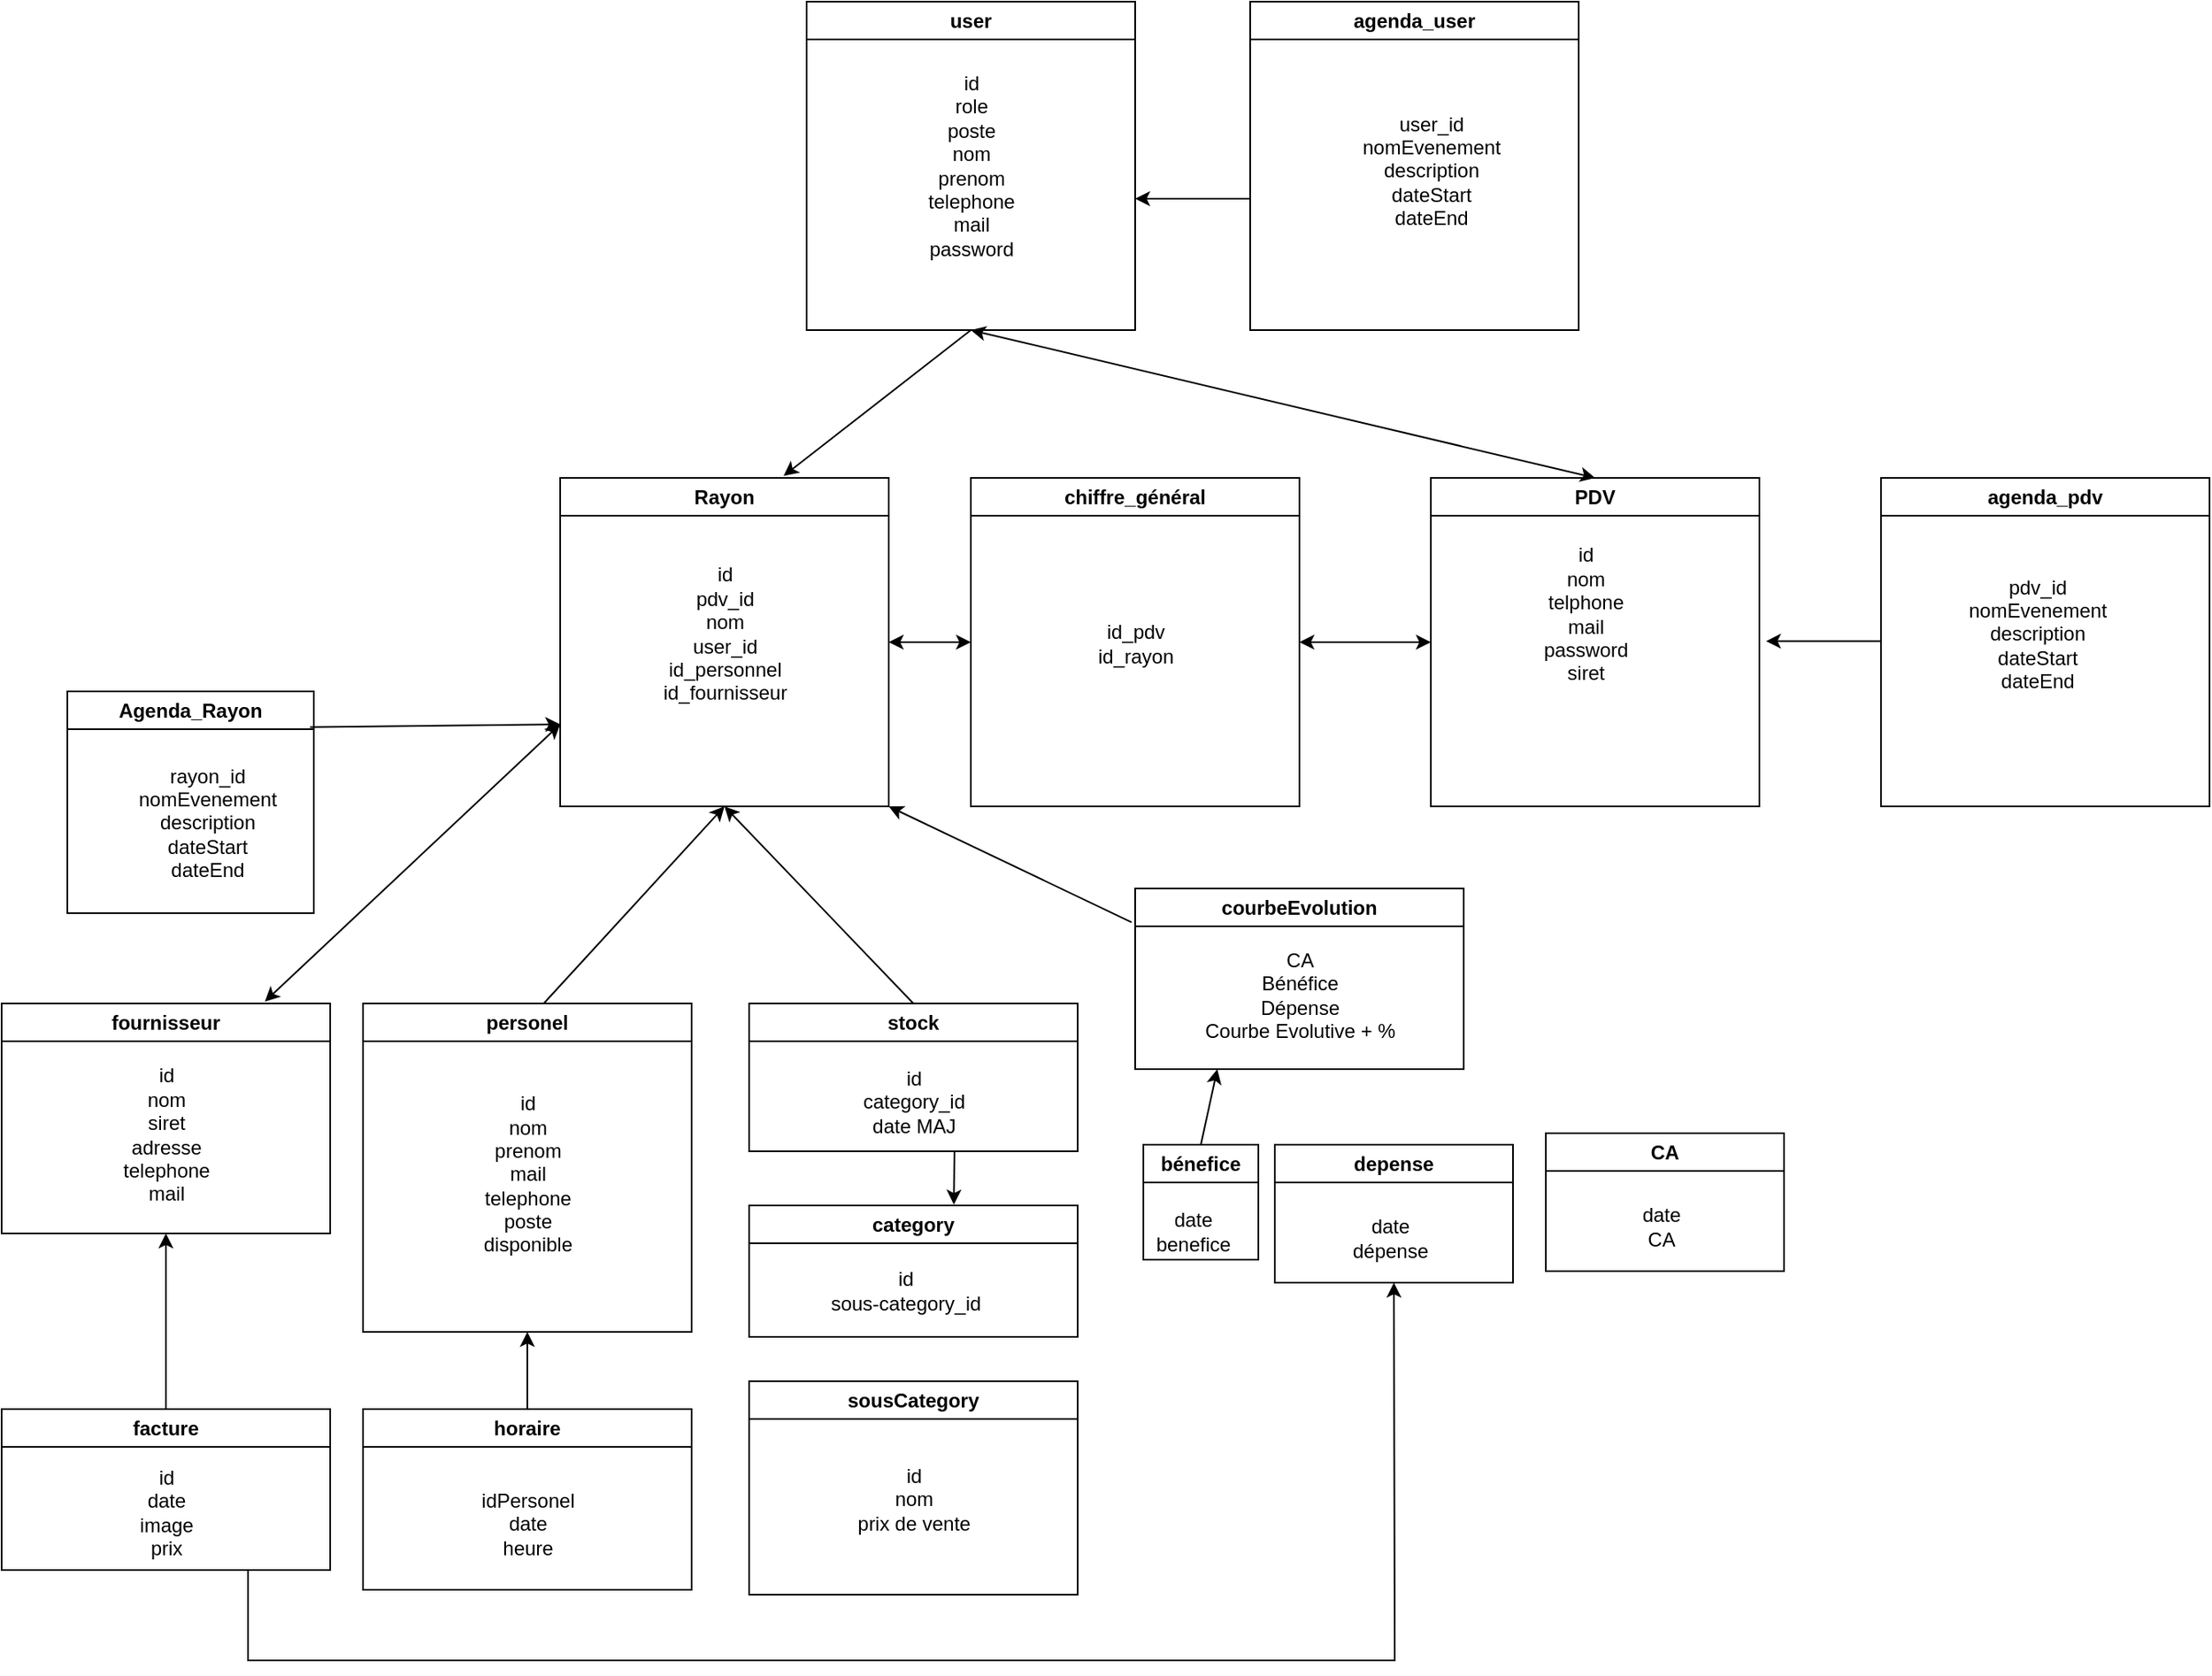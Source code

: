 <mxfile version="25.0.1">
  <diagram name="Page-1" id="rGTRCulJfiBm-AP48s3k">
    <mxGraphModel dx="2514" dy="920" grid="1" gridSize="10" guides="1" tooltips="1" connect="1" arrows="1" fold="1" page="1" pageScale="1" pageWidth="827" pageHeight="1169" math="0" shadow="0">
      <root>
        <mxCell id="0" />
        <mxCell id="1" parent="0" />
        <mxCell id="927_MgepjLK5iYnM9Jvt-1" value="user" style="swimlane;whiteSpace=wrap;html=1;" vertex="1" parent="1">
          <mxGeometry x="-320" y="30" width="200" height="200" as="geometry" />
        </mxCell>
        <mxCell id="927_MgepjLK5iYnM9Jvt-26" value="&lt;div&gt;id&lt;/div&gt;&lt;div&gt;role&lt;/div&gt;&lt;div&gt;poste&lt;/div&gt;&lt;div&gt;nom&lt;/div&gt;&lt;div&gt;prenom&lt;/div&gt;&lt;div&gt;telephone&lt;/div&gt;&lt;div&gt;mail&lt;br&gt;&lt;/div&gt;&lt;div&gt;password&lt;br&gt;&lt;/div&gt;" style="text;html=1;align=center;verticalAlign=middle;resizable=0;points=[];autosize=1;strokeColor=none;fillColor=none;" vertex="1" parent="927_MgepjLK5iYnM9Jvt-1">
          <mxGeometry x="60" y="35" width="80" height="130" as="geometry" />
        </mxCell>
        <mxCell id="927_MgepjLK5iYnM9Jvt-37" value="" style="endArrow=classic;html=1;rounded=0;entryX=0.68;entryY=-0.006;entryDx=0;entryDy=0;entryPerimeter=0;" edge="1" parent="927_MgepjLK5iYnM9Jvt-1" target="927_MgepjLK5iYnM9Jvt-10">
          <mxGeometry width="50" height="50" relative="1" as="geometry">
            <mxPoint x="100" y="200" as="sourcePoint" />
            <mxPoint x="150" y="150" as="targetPoint" />
          </mxGeometry>
        </mxCell>
        <mxCell id="927_MgepjLK5iYnM9Jvt-2" value="&lt;div&gt;stock&lt;/div&gt;" style="swimlane;whiteSpace=wrap;html=1;" vertex="1" parent="1">
          <mxGeometry x="-355" y="640" width="200" height="90" as="geometry" />
        </mxCell>
        <mxCell id="927_MgepjLK5iYnM9Jvt-48" value="&lt;div&gt;id&lt;/div&gt;&lt;div&gt;category_id&lt;/div&gt;&lt;div&gt;date MAJ&lt;/div&gt;" style="text;html=1;align=center;verticalAlign=middle;resizable=0;points=[];autosize=1;strokeColor=none;fillColor=none;" vertex="1" parent="927_MgepjLK5iYnM9Jvt-2">
          <mxGeometry x="55" y="30" width="90" height="60" as="geometry" />
        </mxCell>
        <mxCell id="927_MgepjLK5iYnM9Jvt-5" value="PDV" style="swimlane;whiteSpace=wrap;html=1;" vertex="1" parent="1">
          <mxGeometry x="60" y="320" width="200" height="200" as="geometry" />
        </mxCell>
        <mxCell id="927_MgepjLK5iYnM9Jvt-7" value="&lt;div&gt;category&lt;/div&gt;" style="swimlane;whiteSpace=wrap;html=1;" vertex="1" parent="1">
          <mxGeometry x="-355" y="763" width="200" height="80" as="geometry" />
        </mxCell>
        <mxCell id="927_MgepjLK5iYnM9Jvt-52" value="&lt;div&gt;id&lt;/div&gt;&lt;div&gt;sous-category_id&lt;br&gt;&lt;/div&gt;" style="text;html=1;align=center;verticalAlign=middle;resizable=0;points=[];autosize=1;strokeColor=none;fillColor=none;" vertex="1" parent="927_MgepjLK5iYnM9Jvt-7">
          <mxGeometry x="35" y="32" width="120" height="40" as="geometry" />
        </mxCell>
        <mxCell id="927_MgepjLK5iYnM9Jvt-8" value="courbeEvolution" style="swimlane;whiteSpace=wrap;html=1;startSize=23;" vertex="1" parent="1">
          <mxGeometry x="-120" y="570" width="200" height="110" as="geometry" />
        </mxCell>
        <mxCell id="927_MgepjLK5iYnM9Jvt-9" value="&lt;div&gt;CA&lt;/div&gt;&lt;div&gt;Bénéfice&lt;/div&gt;&lt;div&gt;Dépense&lt;/div&gt;&lt;div&gt;Courbe Evolutive + %&lt;br&gt;&lt;/div&gt;" style="text;html=1;align=center;verticalAlign=middle;resizable=0;points=[];autosize=1;strokeColor=none;fillColor=none;" vertex="1" parent="927_MgepjLK5iYnM9Jvt-8">
          <mxGeometry x="30" y="30" width="140" height="70" as="geometry" />
        </mxCell>
        <mxCell id="927_MgepjLK5iYnM9Jvt-10" value="Rayon" style="swimlane;whiteSpace=wrap;html=1;" vertex="1" parent="1">
          <mxGeometry x="-470" y="320" width="200" height="200" as="geometry" />
        </mxCell>
        <mxCell id="927_MgepjLK5iYnM9Jvt-40" value="&lt;div&gt;id&lt;/div&gt;&lt;div&gt;pdv_id&lt;/div&gt;&lt;div&gt;nom&lt;/div&gt;&lt;div&gt;user_id&lt;br&gt;&lt;/div&gt;&lt;div&gt;id_personnel&lt;br&gt;&lt;/div&gt;&lt;div&gt;id_fournisseur&lt;br&gt;&lt;/div&gt;" style="text;html=1;align=center;verticalAlign=middle;resizable=0;points=[];autosize=1;strokeColor=none;fillColor=none;" vertex="1" parent="927_MgepjLK5iYnM9Jvt-10">
          <mxGeometry x="50" y="45" width="100" height="100" as="geometry" />
        </mxCell>
        <mxCell id="927_MgepjLK5iYnM9Jvt-11" value="personel" style="swimlane;whiteSpace=wrap;html=1;" vertex="1" parent="1">
          <mxGeometry x="-590" y="640" width="200" height="200" as="geometry" />
        </mxCell>
        <mxCell id="927_MgepjLK5iYnM9Jvt-13" value="Agenda_Rayon" style="swimlane;whiteSpace=wrap;html=1;" vertex="1" parent="1">
          <mxGeometry x="-770" y="450" width="150" height="135" as="geometry" />
        </mxCell>
        <mxCell id="927_MgepjLK5iYnM9Jvt-46" value="&lt;div&gt;rayon_id&lt;/div&gt;&lt;div&gt;nomEvenement&lt;/div&gt;&lt;div&gt;description&lt;br&gt;&lt;/div&gt;&lt;div&gt;dateStart&lt;/div&gt;&lt;div&gt;dateEnd&lt;br&gt;&lt;/div&gt;" style="text;html=1;align=center;verticalAlign=middle;resizable=0;points=[];autosize=1;strokeColor=none;fillColor=none;" vertex="1" parent="927_MgepjLK5iYnM9Jvt-13">
          <mxGeometry x="30" y="35" width="110" height="90" as="geometry" />
        </mxCell>
        <mxCell id="927_MgepjLK5iYnM9Jvt-14" value="sousCategory" style="swimlane;whiteSpace=wrap;html=1;" vertex="1" parent="1">
          <mxGeometry x="-355" y="870" width="200" height="130" as="geometry" />
        </mxCell>
        <mxCell id="927_MgepjLK5iYnM9Jvt-69" value="&lt;div&gt;id&lt;/div&gt;&lt;div&gt;nom&lt;/div&gt;&lt;div&gt;prix de vente&lt;br&gt;&lt;/div&gt;" style="text;html=1;align=center;verticalAlign=middle;resizable=0;points=[];autosize=1;strokeColor=none;fillColor=none;" vertex="1" parent="927_MgepjLK5iYnM9Jvt-14">
          <mxGeometry x="55" y="42" width="90" height="60" as="geometry" />
        </mxCell>
        <mxCell id="927_MgepjLK5iYnM9Jvt-15" value="facture" style="swimlane;whiteSpace=wrap;html=1;" vertex="1" parent="1">
          <mxGeometry x="-810" y="887" width="200" height="98" as="geometry" />
        </mxCell>
        <mxCell id="927_MgepjLK5iYnM9Jvt-57" value="&lt;div&gt;id&lt;/div&gt;&lt;div&gt;date&lt;/div&gt;&lt;div&gt;image&lt;/div&gt;&lt;div&gt;prix&lt;br&gt;&lt;/div&gt;" style="text;html=1;align=center;verticalAlign=middle;resizable=0;points=[];autosize=1;strokeColor=none;fillColor=none;" vertex="1" parent="927_MgepjLK5iYnM9Jvt-15">
          <mxGeometry x="70" y="28" width="60" height="70" as="geometry" />
        </mxCell>
        <mxCell id="927_MgepjLK5iYnM9Jvt-16" value="horaire" style="swimlane;whiteSpace=wrap;html=1;" vertex="1" parent="1">
          <mxGeometry x="-590" y="887" width="200" height="110" as="geometry" />
        </mxCell>
        <mxCell id="927_MgepjLK5iYnM9Jvt-50" value="&lt;div&gt;idPersonel&lt;/div&gt;&lt;div&gt;date&lt;/div&gt;&lt;div&gt;heure&lt;br&gt;&lt;/div&gt;" style="text;html=1;align=center;verticalAlign=middle;resizable=0;points=[];autosize=1;strokeColor=none;fillColor=none;" vertex="1" parent="927_MgepjLK5iYnM9Jvt-16">
          <mxGeometry x="60" y="40" width="80" height="60" as="geometry" />
        </mxCell>
        <mxCell id="927_MgepjLK5iYnM9Jvt-21" value="&lt;div&gt;agenda_user&lt;/div&gt;" style="swimlane;whiteSpace=wrap;html=1;" vertex="1" parent="1">
          <mxGeometry x="-50" y="30" width="200" height="200" as="geometry" />
        </mxCell>
        <mxCell id="927_MgepjLK5iYnM9Jvt-30" value="" style="endArrow=classic;html=1;rounded=0;" edge="1" parent="927_MgepjLK5iYnM9Jvt-21">
          <mxGeometry width="50" height="50" relative="1" as="geometry">
            <mxPoint y="120" as="sourcePoint" />
            <mxPoint x="-70" y="120" as="targetPoint" />
          </mxGeometry>
        </mxCell>
        <mxCell id="927_MgepjLK5iYnM9Jvt-22" value="agenda_pdv" style="swimlane;whiteSpace=wrap;html=1;" vertex="1" parent="1">
          <mxGeometry x="334" y="320" width="200" height="200" as="geometry" />
        </mxCell>
        <mxCell id="927_MgepjLK5iYnM9Jvt-28" value="&lt;div&gt;pdv_id&lt;/div&gt;&lt;div&gt;nomEvenement&lt;/div&gt;&lt;div&gt;description&lt;br&gt;&lt;/div&gt;&lt;div&gt;dateStart&lt;/div&gt;&lt;div&gt;dateEnd&lt;br&gt;&lt;/div&gt;" style="text;html=1;align=center;verticalAlign=middle;resizable=0;points=[];autosize=1;strokeColor=none;fillColor=none;" vertex="1" parent="927_MgepjLK5iYnM9Jvt-22">
          <mxGeometry x="40" y="50" width="110" height="90" as="geometry" />
        </mxCell>
        <mxCell id="927_MgepjLK5iYnM9Jvt-25" value="fournisseur" style="swimlane;whiteSpace=wrap;html=1;" vertex="1" parent="1">
          <mxGeometry x="-810" y="640" width="200" height="140" as="geometry" />
        </mxCell>
        <mxCell id="927_MgepjLK5iYnM9Jvt-55" value="&lt;div&gt;id&lt;/div&gt;&lt;div&gt;nom&lt;/div&gt;&lt;div&gt;siret&lt;br&gt;&lt;/div&gt;&lt;div&gt;adresse&lt;/div&gt;&lt;div&gt;telephone&lt;/div&gt;&lt;div&gt;mail&lt;br&gt;&lt;/div&gt;" style="text;html=1;align=center;verticalAlign=middle;resizable=0;points=[];autosize=1;strokeColor=none;fillColor=none;" vertex="1" parent="927_MgepjLK5iYnM9Jvt-25">
          <mxGeometry x="60" y="30" width="80" height="100" as="geometry" />
        </mxCell>
        <mxCell id="927_MgepjLK5iYnM9Jvt-27" value="&lt;div&gt;user_id&lt;/div&gt;&lt;div&gt;nomEvenement&lt;/div&gt;&lt;div&gt;description&lt;br&gt;&lt;/div&gt;&lt;div&gt;dateStart&lt;/div&gt;&lt;div&gt;dateEnd&lt;br&gt;&lt;/div&gt;" style="text;html=1;align=center;verticalAlign=middle;resizable=0;points=[];autosize=1;strokeColor=none;fillColor=none;" vertex="1" parent="1">
          <mxGeometry x="5" y="88" width="110" height="90" as="geometry" />
        </mxCell>
        <mxCell id="927_MgepjLK5iYnM9Jvt-29" value="&lt;div&gt;id&lt;/div&gt;&lt;div&gt;nom&lt;/div&gt;&lt;div&gt;telphone&lt;/div&gt;&lt;div&gt;mail&lt;/div&gt;&lt;div&gt;password&lt;br&gt;&lt;/div&gt;&lt;div&gt;siret&lt;br&gt;&lt;/div&gt;" style="text;html=1;align=center;verticalAlign=middle;resizable=0;points=[];autosize=1;strokeColor=none;fillColor=none;" vertex="1" parent="1">
          <mxGeometry x="114" y="353" width="80" height="100" as="geometry" />
        </mxCell>
        <mxCell id="927_MgepjLK5iYnM9Jvt-32" value="" style="endArrow=classic;html=1;rounded=0;" edge="1" parent="1">
          <mxGeometry width="50" height="50" relative="1" as="geometry">
            <mxPoint x="334" y="419.41" as="sourcePoint" />
            <mxPoint x="264" y="419.41" as="targetPoint" />
          </mxGeometry>
        </mxCell>
        <mxCell id="927_MgepjLK5iYnM9Jvt-38" value="" style="endArrow=classic;startArrow=classic;html=1;rounded=0;entryX=0.5;entryY=0;entryDx=0;entryDy=0;exitX=0.5;exitY=1;exitDx=0;exitDy=0;" edge="1" parent="1" source="927_MgepjLK5iYnM9Jvt-1" target="927_MgepjLK5iYnM9Jvt-5">
          <mxGeometry width="50" height="50" relative="1" as="geometry">
            <mxPoint x="-140" y="430" as="sourcePoint" />
            <mxPoint x="-90" y="380" as="targetPoint" />
          </mxGeometry>
        </mxCell>
        <mxCell id="927_MgepjLK5iYnM9Jvt-39" value="" style="endArrow=classic;startArrow=classic;html=1;rounded=0;exitX=1;exitY=0.5;exitDx=0;exitDy=0;entryX=0;entryY=0.5;entryDx=0;entryDy=0;" edge="1" parent="1" source="927_MgepjLK5iYnM9Jvt-10" target="927_MgepjLK5iYnM9Jvt-41">
          <mxGeometry width="50" height="50" relative="1" as="geometry">
            <mxPoint x="-140" y="430" as="sourcePoint" />
            <mxPoint x="-140" y="420" as="targetPoint" />
          </mxGeometry>
        </mxCell>
        <mxCell id="927_MgepjLK5iYnM9Jvt-41" value="chiffre_général" style="swimlane;whiteSpace=wrap;html=1;" vertex="1" parent="1">
          <mxGeometry x="-220" y="320" width="200" height="200" as="geometry" />
        </mxCell>
        <mxCell id="927_MgepjLK5iYnM9Jvt-42" value="" style="endArrow=classic;startArrow=classic;html=1;rounded=0;entryX=0;entryY=0.5;entryDx=0;entryDy=0;exitX=1;exitY=0.5;exitDx=0;exitDy=0;" edge="1" parent="1" source="927_MgepjLK5iYnM9Jvt-41" target="927_MgepjLK5iYnM9Jvt-5">
          <mxGeometry width="50" height="50" relative="1" as="geometry">
            <mxPoint x="-20" y="428" as="sourcePoint" />
            <mxPoint x="30" y="378" as="targetPoint" />
          </mxGeometry>
        </mxCell>
        <mxCell id="927_MgepjLK5iYnM9Jvt-44" value="&lt;div&gt;id_pdv&lt;/div&gt;&lt;div&gt;id_rayon&lt;br&gt;&lt;/div&gt;" style="text;html=1;align=center;verticalAlign=middle;resizable=0;points=[];autosize=1;strokeColor=none;fillColor=none;" vertex="1" parent="1">
          <mxGeometry x="-155" y="401" width="70" height="40" as="geometry" />
        </mxCell>
        <mxCell id="927_MgepjLK5iYnM9Jvt-45" value="" style="endArrow=classic;html=1;rounded=0;exitX=0.985;exitY=0.161;exitDx=0;exitDy=0;entryX=0;entryY=0.75;entryDx=0;entryDy=0;exitPerimeter=0;" edge="1" parent="1" source="927_MgepjLK5iYnM9Jvt-13" target="927_MgepjLK5iYnM9Jvt-10">
          <mxGeometry width="50" height="50" relative="1" as="geometry">
            <mxPoint x="-120" y="370" as="sourcePoint" />
            <mxPoint x="-70" y="320" as="targetPoint" />
          </mxGeometry>
        </mxCell>
        <mxCell id="927_MgepjLK5iYnM9Jvt-47" value="" style="endArrow=classic;html=1;rounded=0;exitX=0.5;exitY=0;exitDx=0;exitDy=0;entryX=0.5;entryY=1;entryDx=0;entryDy=0;" edge="1" parent="1" source="927_MgepjLK5iYnM9Jvt-2" target="927_MgepjLK5iYnM9Jvt-10">
          <mxGeometry width="50" height="50" relative="1" as="geometry">
            <mxPoint x="-120" y="720" as="sourcePoint" />
            <mxPoint x="-70" y="670" as="targetPoint" />
          </mxGeometry>
        </mxCell>
        <mxCell id="927_MgepjLK5iYnM9Jvt-49" value="&lt;div&gt;id&lt;/div&gt;&lt;div&gt;nom&lt;/div&gt;&lt;div&gt;prenom&lt;/div&gt;&lt;div&gt;mail&lt;/div&gt;&lt;div&gt;telephone&lt;br&gt;&lt;/div&gt;&lt;div&gt;poste&lt;/div&gt;&lt;div&gt;disponible&lt;br&gt;&lt;/div&gt;" style="text;html=1;align=center;verticalAlign=middle;resizable=0;points=[];autosize=1;strokeColor=none;fillColor=none;" vertex="1" parent="1">
          <mxGeometry x="-530" y="689" width="80" height="110" as="geometry" />
        </mxCell>
        <mxCell id="927_MgepjLK5iYnM9Jvt-51" value="" style="endArrow=classic;html=1;rounded=0;exitX=0.5;exitY=0;exitDx=0;exitDy=0;entryX=0.5;entryY=1;entryDx=0;entryDy=0;" edge="1" parent="1" source="927_MgepjLK5iYnM9Jvt-16" target="927_MgepjLK5iYnM9Jvt-11">
          <mxGeometry width="50" height="50" relative="1" as="geometry">
            <mxPoint x="-120" y="930" as="sourcePoint" />
            <mxPoint x="-70" y="880" as="targetPoint" />
          </mxGeometry>
        </mxCell>
        <mxCell id="927_MgepjLK5iYnM9Jvt-53" value="" style="endArrow=classic;html=1;rounded=0;entryX=0.623;entryY=-0.007;entryDx=0;entryDy=0;entryPerimeter=0;" edge="1" parent="1" target="927_MgepjLK5iYnM9Jvt-7">
          <mxGeometry width="50" height="50" relative="1" as="geometry">
            <mxPoint x="-230" y="730" as="sourcePoint" />
            <mxPoint x="-70" y="810" as="targetPoint" />
          </mxGeometry>
        </mxCell>
        <mxCell id="927_MgepjLK5iYnM9Jvt-54" value="" style="endArrow=classic;html=1;rounded=0;entryX=0.5;entryY=1;entryDx=0;entryDy=0;" edge="1" parent="1" target="927_MgepjLK5iYnM9Jvt-10">
          <mxGeometry width="50" height="50" relative="1" as="geometry">
            <mxPoint x="-480" y="640" as="sourcePoint" />
            <mxPoint x="-430" y="590" as="targetPoint" />
          </mxGeometry>
        </mxCell>
        <mxCell id="927_MgepjLK5iYnM9Jvt-56" value="" style="endArrow=classic;startArrow=classic;html=1;rounded=0;entryX=0;entryY=0.75;entryDx=0;entryDy=0;exitX=0.801;exitY=-0.008;exitDx=0;exitDy=0;exitPerimeter=0;" edge="1" parent="1" source="927_MgepjLK5iYnM9Jvt-25" target="927_MgepjLK5iYnM9Jvt-10">
          <mxGeometry width="50" height="50" relative="1" as="geometry">
            <mxPoint x="-690" y="640" as="sourcePoint" />
            <mxPoint x="-640" y="590" as="targetPoint" />
          </mxGeometry>
        </mxCell>
        <mxCell id="927_MgepjLK5iYnM9Jvt-58" value="" style="endArrow=classic;html=1;rounded=0;exitX=0.5;exitY=0;exitDx=0;exitDy=0;entryX=0.5;entryY=1;entryDx=0;entryDy=0;" edge="1" parent="1" source="927_MgepjLK5iYnM9Jvt-15" target="927_MgepjLK5iYnM9Jvt-25">
          <mxGeometry width="50" height="50" relative="1" as="geometry">
            <mxPoint x="-120" y="900" as="sourcePoint" />
            <mxPoint x="-70" y="850" as="targetPoint" />
          </mxGeometry>
        </mxCell>
        <mxCell id="927_MgepjLK5iYnM9Jvt-59" value="" style="endArrow=classic;html=1;rounded=0;exitX=-0.011;exitY=0.187;exitDx=0;exitDy=0;exitPerimeter=0;entryX=1;entryY=1;entryDx=0;entryDy=0;" edge="1" parent="1" source="927_MgepjLK5iYnM9Jvt-8" target="927_MgepjLK5iYnM9Jvt-10">
          <mxGeometry width="50" height="50" relative="1" as="geometry">
            <mxPoint x="-120" y="790" as="sourcePoint" />
            <mxPoint x="-70" y="740" as="targetPoint" />
          </mxGeometry>
        </mxCell>
        <mxCell id="927_MgepjLK5iYnM9Jvt-60" value="bénefice" style="swimlane;whiteSpace=wrap;html=1;" vertex="1" parent="1">
          <mxGeometry x="-115" y="726" width="70" height="70" as="geometry" />
        </mxCell>
        <mxCell id="927_MgepjLK5iYnM9Jvt-61" value="&lt;div&gt;date&lt;/div&gt;&lt;div&gt;benefice&lt;br&gt;&lt;/div&gt;" style="text;html=1;align=center;verticalAlign=middle;resizable=0;points=[];autosize=1;strokeColor=none;fillColor=none;" vertex="1" parent="1">
          <mxGeometry x="-120" y="759" width="70" height="40" as="geometry" />
        </mxCell>
        <mxCell id="927_MgepjLK5iYnM9Jvt-62" value="" style="endArrow=classic;html=1;rounded=0;exitX=0.5;exitY=0;exitDx=0;exitDy=0;entryX=0.25;entryY=1;entryDx=0;entryDy=0;" edge="1" parent="1" source="927_MgepjLK5iYnM9Jvt-60" target="927_MgepjLK5iYnM9Jvt-8">
          <mxGeometry width="50" height="50" relative="1" as="geometry">
            <mxPoint x="-120" y="790" as="sourcePoint" />
            <mxPoint x="-70" y="740" as="targetPoint" />
          </mxGeometry>
        </mxCell>
        <mxCell id="927_MgepjLK5iYnM9Jvt-63" value="depense" style="swimlane;whiteSpace=wrap;html=1;" vertex="1" parent="1">
          <mxGeometry x="-35" y="726" width="145" height="84" as="geometry" />
        </mxCell>
        <mxCell id="927_MgepjLK5iYnM9Jvt-64" value="&lt;div&gt;date&lt;/div&gt;&lt;div&gt;dépense&lt;br&gt;&lt;/div&gt;" style="text;html=1;align=center;verticalAlign=middle;resizable=0;points=[];autosize=1;strokeColor=none;fillColor=none;" vertex="1" parent="927_MgepjLK5iYnM9Jvt-63">
          <mxGeometry x="35" y="37" width="70" height="40" as="geometry" />
        </mxCell>
        <mxCell id="927_MgepjLK5iYnM9Jvt-66" value="&lt;div&gt;CA&lt;/div&gt;" style="swimlane;whiteSpace=wrap;html=1;" vertex="1" parent="1">
          <mxGeometry x="130" y="719" width="145" height="84" as="geometry" />
        </mxCell>
        <mxCell id="927_MgepjLK5iYnM9Jvt-67" value="&lt;div&gt;date&lt;/div&gt;&lt;div&gt;CA&lt;br&gt;&lt;/div&gt;" style="text;html=1;align=center;verticalAlign=middle;resizable=0;points=[];autosize=1;strokeColor=none;fillColor=none;" vertex="1" parent="927_MgepjLK5iYnM9Jvt-66">
          <mxGeometry x="45" y="37" width="50" height="40" as="geometry" />
        </mxCell>
        <mxCell id="927_MgepjLK5iYnM9Jvt-68" value="" style="endArrow=classic;html=1;rounded=0;exitX=0.75;exitY=1;exitDx=0;exitDy=0;entryX=0.5;entryY=1;entryDx=0;entryDy=0;" edge="1" parent="1" source="927_MgepjLK5iYnM9Jvt-15" target="927_MgepjLK5iYnM9Jvt-63">
          <mxGeometry width="50" height="50" relative="1" as="geometry">
            <mxPoint x="-190" y="940" as="sourcePoint" />
            <mxPoint x="-140" y="890" as="targetPoint" />
            <Array as="points">
              <mxPoint x="-660" y="1040" />
              <mxPoint x="38" y="1040" />
            </Array>
          </mxGeometry>
        </mxCell>
      </root>
    </mxGraphModel>
  </diagram>
</mxfile>

